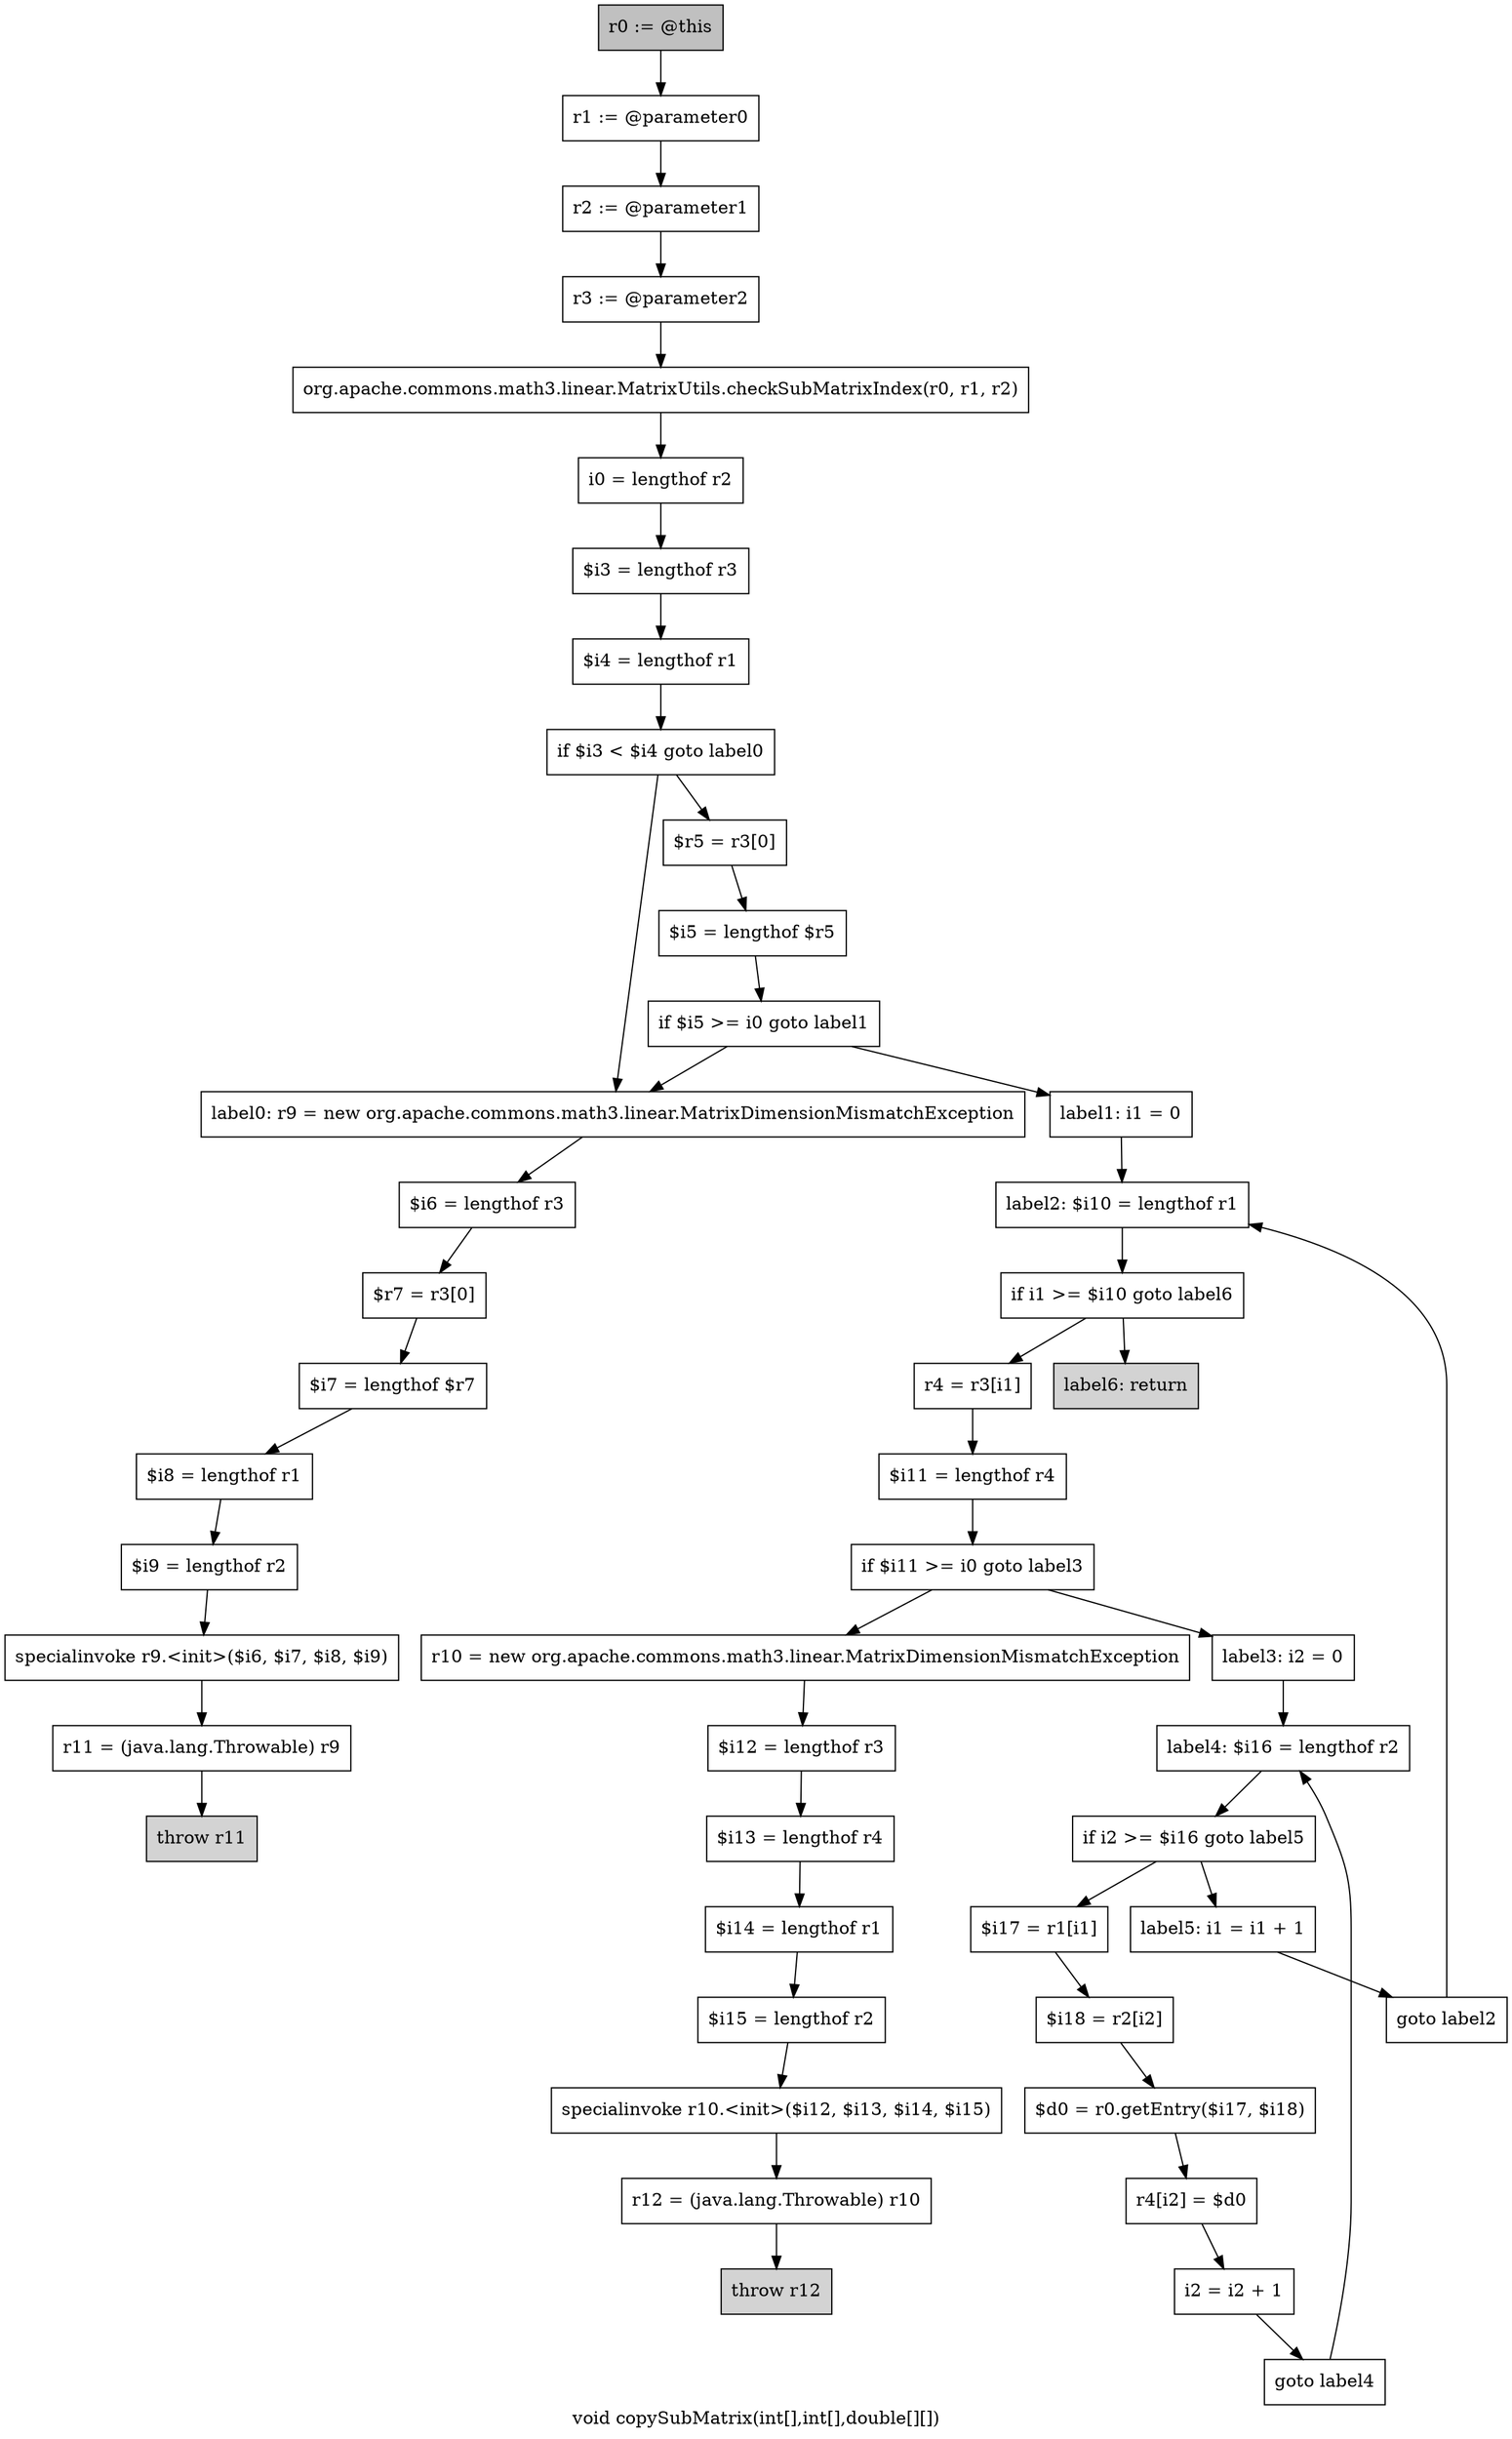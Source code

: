 digraph "void copySubMatrix(int[],int[],double[][])" {
    label="void copySubMatrix(int[],int[],double[][])";
    node [shape=box];
    "0" [style=filled,fillcolor=gray,label="r0 := @this",];
    "1" [label="r1 := @parameter0",];
    "0"->"1";
    "2" [label="r2 := @parameter1",];
    "1"->"2";
    "3" [label="r3 := @parameter2",];
    "2"->"3";
    "4" [label="org.apache.commons.math3.linear.MatrixUtils.checkSubMatrixIndex(r0, r1, r2)",];
    "3"->"4";
    "5" [label="i0 = lengthof r2",];
    "4"->"5";
    "6" [label="$i3 = lengthof r3",];
    "5"->"6";
    "7" [label="$i4 = lengthof r1",];
    "6"->"7";
    "8" [label="if $i3 < $i4 goto label0",];
    "7"->"8";
    "9" [label="$r5 = r3[0]",];
    "8"->"9";
    "12" [label="label0: r9 = new org.apache.commons.math3.linear.MatrixDimensionMismatchException",];
    "8"->"12";
    "10" [label="$i5 = lengthof $r5",];
    "9"->"10";
    "11" [label="if $i5 >= i0 goto label1",];
    "10"->"11";
    "11"->"12";
    "21" [label="label1: i1 = 0",];
    "11"->"21";
    "13" [label="$i6 = lengthof r3",];
    "12"->"13";
    "14" [label="$r7 = r3[0]",];
    "13"->"14";
    "15" [label="$i7 = lengthof $r7",];
    "14"->"15";
    "16" [label="$i8 = lengthof r1",];
    "15"->"16";
    "17" [label="$i9 = lengthof r2",];
    "16"->"17";
    "18" [label="specialinvoke r9.<init>($i6, $i7, $i8, $i9)",];
    "17"->"18";
    "19" [label="r11 = (java.lang.Throwable) r9",];
    "18"->"19";
    "20" [style=filled,fillcolor=lightgray,label="throw r11",];
    "19"->"20";
    "22" [label="label2: $i10 = lengthof r1",];
    "21"->"22";
    "23" [label="if i1 >= $i10 goto label6",];
    "22"->"23";
    "24" [label="r4 = r3[i1]",];
    "23"->"24";
    "46" [style=filled,fillcolor=lightgray,label="label6: return",];
    "23"->"46";
    "25" [label="$i11 = lengthof r4",];
    "24"->"25";
    "26" [label="if $i11 >= i0 goto label3",];
    "25"->"26";
    "27" [label="r10 = new org.apache.commons.math3.linear.MatrixDimensionMismatchException",];
    "26"->"27";
    "35" [label="label3: i2 = 0",];
    "26"->"35";
    "28" [label="$i12 = lengthof r3",];
    "27"->"28";
    "29" [label="$i13 = lengthof r4",];
    "28"->"29";
    "30" [label="$i14 = lengthof r1",];
    "29"->"30";
    "31" [label="$i15 = lengthof r2",];
    "30"->"31";
    "32" [label="specialinvoke r10.<init>($i12, $i13, $i14, $i15)",];
    "31"->"32";
    "33" [label="r12 = (java.lang.Throwable) r10",];
    "32"->"33";
    "34" [style=filled,fillcolor=lightgray,label="throw r12",];
    "33"->"34";
    "36" [label="label4: $i16 = lengthof r2",];
    "35"->"36";
    "37" [label="if i2 >= $i16 goto label5",];
    "36"->"37";
    "38" [label="$i17 = r1[i1]",];
    "37"->"38";
    "44" [label="label5: i1 = i1 + 1",];
    "37"->"44";
    "39" [label="$i18 = r2[i2]",];
    "38"->"39";
    "40" [label="$d0 = r0.getEntry($i17, $i18)",];
    "39"->"40";
    "41" [label="r4[i2] = $d0",];
    "40"->"41";
    "42" [label="i2 = i2 + 1",];
    "41"->"42";
    "43" [label="goto label4",];
    "42"->"43";
    "43"->"36";
    "45" [label="goto label2",];
    "44"->"45";
    "45"->"22";
}
